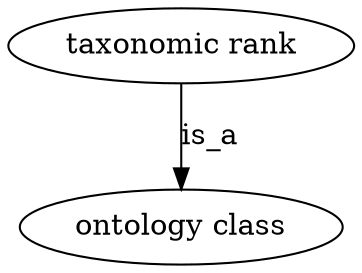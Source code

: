 digraph {
	graph [bb="0,0,166.39,123"];
	node [label="\N"];
	"taxonomic rank"	 [height=0.5,
		label="taxonomic rank",
		pos="83.193,105",
		width=2.3109];
	"ontology class"	 [height=0.5,
		pos="83.193,18",
		width=2.1484];
	"taxonomic rank" -> "ontology class"	 [label=is_a,
		lp="97.193,61.5",
		pos="e,83.193,36.003 83.193,86.974 83.193,75.192 83.193,59.561 83.193,46.158"];
}
